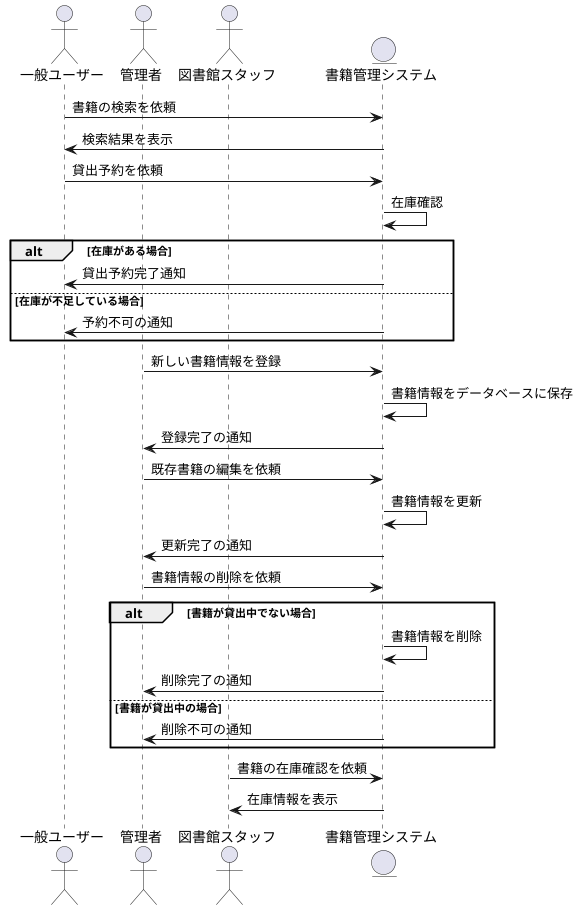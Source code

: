 @startuml
actor "一般ユーザー" as User
actor "管理者" as Admin
actor "図書館スタッフ" as Staff
entity "書籍管理システム" as System

User -> System: 書籍の検索を依頼
System -> User: 検索結果を表示

User -> System: 貸出予約を依頼
System -> System: 在庫確認
alt 在庫がある場合
    System -> User: 貸出予約完了通知
else 在庫が不足している場合
    System -> User: 予約不可の通知
end

Admin -> System: 新しい書籍情報を登録
System -> System: 書籍情報をデータベースに保存
System -> Admin: 登録完了の通知

Admin -> System: 既存書籍の編集を依頼
System -> System: 書籍情報を更新
System -> Admin: 更新完了の通知

Admin -> System: 書籍情報の削除を依頼
alt 書籍が貸出中でない場合
    System -> System: 書籍情報を削除
    System -> Admin: 削除完了の通知
else 書籍が貸出中の場合
    System -> Admin: 削除不可の通知
end

Staff -> System: 書籍の在庫確認を依頼
System -> Staff: 在庫情報を表示
@enduml